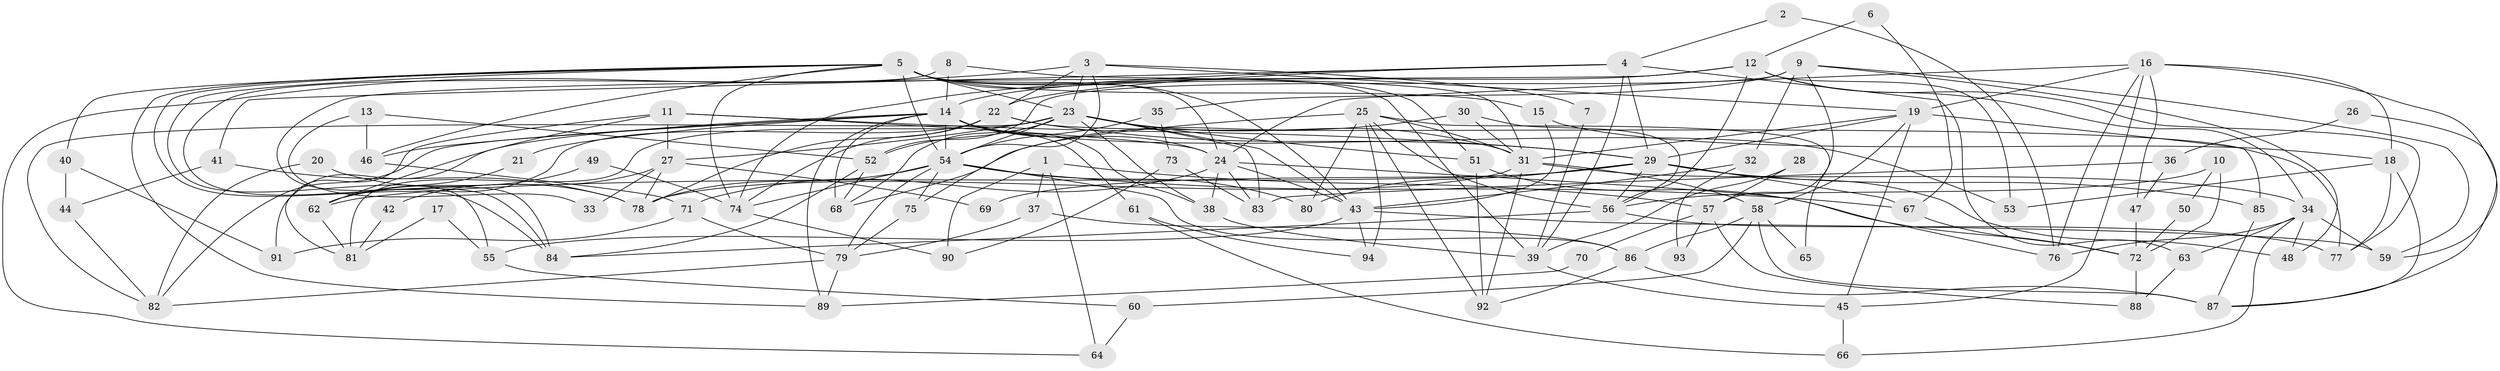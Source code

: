 // original degree distribution, {4: 0.26515151515151514, 2: 0.14393939393939395, 7: 0.03787878787878788, 3: 0.2727272727272727, 5: 0.1590909090909091, 6: 0.09848484848484848, 8: 0.022727272727272728}
// Generated by graph-tools (version 1.1) at 2025/51/03/04/25 22:51:10]
// undirected, 94 vertices, 213 edges
graph export_dot {
  node [color=gray90,style=filled];
  1;
  2;
  3;
  4;
  5;
  6;
  7;
  8;
  9;
  10;
  11;
  12;
  13;
  14;
  15;
  16;
  17;
  18;
  19;
  20;
  21;
  22;
  23;
  24;
  25;
  26;
  27;
  28;
  29;
  30;
  31;
  32;
  33;
  34;
  35;
  36;
  37;
  38;
  39;
  40;
  41;
  42;
  43;
  44;
  45;
  46;
  47;
  48;
  49;
  50;
  51;
  52;
  53;
  54;
  55;
  56;
  57;
  58;
  59;
  60;
  61;
  62;
  63;
  64;
  65;
  66;
  67;
  68;
  69;
  70;
  71;
  72;
  73;
  74;
  75;
  76;
  77;
  78;
  79;
  80;
  81;
  82;
  83;
  84;
  85;
  86;
  87;
  88;
  89;
  90;
  91;
  92;
  93;
  94;
  1 -- 37 [weight=1.0];
  1 -- 57 [weight=1.0];
  1 -- 64 [weight=1.0];
  1 -- 90 [weight=1.0];
  2 -- 4 [weight=1.0];
  2 -- 76 [weight=1.0];
  3 -- 7 [weight=1.0];
  3 -- 19 [weight=1.0];
  3 -- 22 [weight=1.0];
  3 -- 23 [weight=1.0];
  3 -- 54 [weight=1.0];
  3 -- 64 [weight=1.0];
  4 -- 22 [weight=1.0];
  4 -- 29 [weight=1.0];
  4 -- 39 [weight=1.0];
  4 -- 41 [weight=1.0];
  4 -- 63 [weight=1.0];
  4 -- 74 [weight=1.0];
  5 -- 15 [weight=1.0];
  5 -- 23 [weight=1.0];
  5 -- 24 [weight=1.0];
  5 -- 39 [weight=1.0];
  5 -- 40 [weight=1.0];
  5 -- 43 [weight=1.0];
  5 -- 46 [weight=1.0];
  5 -- 51 [weight=1.0];
  5 -- 54 [weight=1.0];
  5 -- 55 [weight=1.0];
  5 -- 74 [weight=1.0];
  5 -- 84 [weight=1.0];
  5 -- 89 [weight=1.0];
  6 -- 12 [weight=1.0];
  6 -- 67 [weight=1.0];
  7 -- 39 [weight=1.0];
  8 -- 14 [weight=1.0];
  8 -- 31 [weight=1.0];
  8 -- 84 [weight=1.0];
  9 -- 32 [weight=1.0];
  9 -- 35 [weight=1.0];
  9 -- 48 [weight=1.0];
  9 -- 52 [weight=2.0];
  9 -- 57 [weight=1.0];
  9 -- 59 [weight=1.0];
  10 -- 50 [weight=1.0];
  10 -- 56 [weight=1.0];
  10 -- 72 [weight=1.0];
  11 -- 24 [weight=1.0];
  11 -- 27 [weight=1.0];
  11 -- 29 [weight=1.0];
  11 -- 62 [weight=1.0];
  11 -- 81 [weight=1.0];
  12 -- 14 [weight=1.0];
  12 -- 34 [weight=1.0];
  12 -- 53 [weight=1.0];
  12 -- 56 [weight=1.0];
  12 -- 77 [weight=1.0];
  12 -- 84 [weight=1.0];
  13 -- 33 [weight=1.0];
  13 -- 46 [weight=1.0];
  13 -- 52 [weight=1.0];
  14 -- 21 [weight=1.0];
  14 -- 24 [weight=2.0];
  14 -- 38 [weight=1.0];
  14 -- 46 [weight=1.0];
  14 -- 53 [weight=1.0];
  14 -- 54 [weight=1.0];
  14 -- 61 [weight=1.0];
  14 -- 68 [weight=1.0];
  14 -- 82 [weight=1.0];
  14 -- 89 [weight=1.0];
  14 -- 91 [weight=1.0];
  15 -- 18 [weight=1.0];
  15 -- 43 [weight=1.0];
  16 -- 18 [weight=1.0];
  16 -- 19 [weight=1.0];
  16 -- 24 [weight=1.0];
  16 -- 45 [weight=1.0];
  16 -- 47 [weight=1.0];
  16 -- 59 [weight=1.0];
  16 -- 76 [weight=1.0];
  17 -- 55 [weight=1.0];
  17 -- 81 [weight=1.0];
  18 -- 53 [weight=1.0];
  18 -- 77 [weight=1.0];
  18 -- 87 [weight=1.0];
  19 -- 29 [weight=1.0];
  19 -- 31 [weight=1.0];
  19 -- 45 [weight=1.0];
  19 -- 58 [weight=1.0];
  19 -- 85 [weight=1.0];
  20 -- 78 [weight=1.0];
  20 -- 82 [weight=1.0];
  21 -- 62 [weight=1.0];
  22 -- 29 [weight=1.0];
  22 -- 62 [weight=1.0];
  22 -- 74 [weight=1.0];
  22 -- 77 [weight=1.0];
  22 -- 78 [weight=1.0];
  23 -- 27 [weight=1.0];
  23 -- 31 [weight=1.0];
  23 -- 38 [weight=1.0];
  23 -- 43 [weight=1.0];
  23 -- 51 [weight=1.0];
  23 -- 52 [weight=1.0];
  23 -- 54 [weight=1.0];
  23 -- 68 [weight=1.0];
  23 -- 81 [weight=1.0];
  23 -- 82 [weight=1.0];
  23 -- 83 [weight=2.0];
  24 -- 38 [weight=1.0];
  24 -- 43 [weight=1.0];
  24 -- 71 [weight=1.0];
  24 -- 72 [weight=1.0];
  24 -- 83 [weight=1.0];
  25 -- 31 [weight=1.0];
  25 -- 56 [weight=1.0];
  25 -- 65 [weight=1.0];
  25 -- 75 [weight=1.0];
  25 -- 80 [weight=1.0];
  25 -- 92 [weight=1.0];
  25 -- 94 [weight=2.0];
  26 -- 36 [weight=1.0];
  26 -- 87 [weight=1.0];
  27 -- 33 [weight=1.0];
  27 -- 42 [weight=1.0];
  27 -- 69 [weight=1.0];
  27 -- 78 [weight=1.0];
  28 -- 39 [weight=1.0];
  28 -- 57 [weight=1.0];
  29 -- 48 [weight=1.0];
  29 -- 56 [weight=1.0];
  29 -- 62 [weight=1.0];
  29 -- 67 [weight=1.0];
  29 -- 69 [weight=1.0];
  29 -- 80 [weight=1.0];
  29 -- 85 [weight=2.0];
  30 -- 31 [weight=1.0];
  30 -- 56 [weight=1.0];
  30 -- 68 [weight=1.0];
  31 -- 34 [weight=1.0];
  31 -- 58 [weight=1.0];
  31 -- 78 [weight=1.0];
  31 -- 92 [weight=1.0];
  32 -- 43 [weight=1.0];
  32 -- 93 [weight=1.0];
  34 -- 48 [weight=1.0];
  34 -- 59 [weight=1.0];
  34 -- 63 [weight=1.0];
  34 -- 66 [weight=1.0];
  34 -- 76 [weight=1.0];
  35 -- 54 [weight=2.0];
  35 -- 73 [weight=1.0];
  36 -- 47 [weight=1.0];
  36 -- 83 [weight=1.0];
  37 -- 79 [weight=1.0];
  37 -- 86 [weight=1.0];
  38 -- 39 [weight=1.0];
  39 -- 45 [weight=1.0];
  40 -- 44 [weight=1.0];
  40 -- 91 [weight=1.0];
  41 -- 44 [weight=1.0];
  41 -- 78 [weight=1.0];
  42 -- 81 [weight=1.0];
  43 -- 55 [weight=1.0];
  43 -- 59 [weight=1.0];
  43 -- 94 [weight=1.0];
  44 -- 82 [weight=1.0];
  45 -- 66 [weight=1.0];
  46 -- 71 [weight=1.0];
  47 -- 72 [weight=1.0];
  49 -- 62 [weight=1.0];
  49 -- 74 [weight=1.0];
  50 -- 72 [weight=1.0];
  51 -- 76 [weight=1.0];
  51 -- 92 [weight=1.0];
  52 -- 68 [weight=1.0];
  52 -- 84 [weight=1.0];
  54 -- 67 [weight=1.0];
  54 -- 74 [weight=1.0];
  54 -- 75 [weight=1.0];
  54 -- 78 [weight=1.0];
  54 -- 79 [weight=1.0];
  54 -- 80 [weight=1.0];
  54 -- 86 [weight=1.0];
  55 -- 60 [weight=1.0];
  56 -- 77 [weight=1.0];
  56 -- 84 [weight=1.0];
  57 -- 70 [weight=1.0];
  57 -- 88 [weight=1.0];
  57 -- 93 [weight=1.0];
  58 -- 60 [weight=1.0];
  58 -- 65 [weight=1.0];
  58 -- 86 [weight=1.0];
  58 -- 87 [weight=1.0];
  60 -- 64 [weight=1.0];
  61 -- 66 [weight=1.0];
  61 -- 94 [weight=1.0];
  62 -- 81 [weight=1.0];
  63 -- 88 [weight=1.0];
  67 -- 72 [weight=1.0];
  70 -- 89 [weight=1.0];
  71 -- 79 [weight=1.0];
  71 -- 91 [weight=1.0];
  72 -- 88 [weight=1.0];
  73 -- 83 [weight=1.0];
  73 -- 90 [weight=1.0];
  74 -- 90 [weight=1.0];
  75 -- 79 [weight=1.0];
  79 -- 82 [weight=1.0];
  79 -- 89 [weight=1.0];
  85 -- 87 [weight=1.0];
  86 -- 87 [weight=1.0];
  86 -- 92 [weight=1.0];
}
